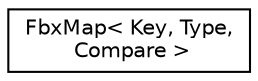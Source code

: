 digraph "クラス階層図"
{
  edge [fontname="Helvetica",fontsize="10",labelfontname="Helvetica",labelfontsize="10"];
  node [fontname="Helvetica",fontsize="10",shape=record];
  rankdir="LR";
  Node0 [label="FbxMap\< Key, Type,\l Compare \>",height=0.2,width=0.4,color="black", fillcolor="white", style="filled",URL="$class_fbx_map.html"];
}
